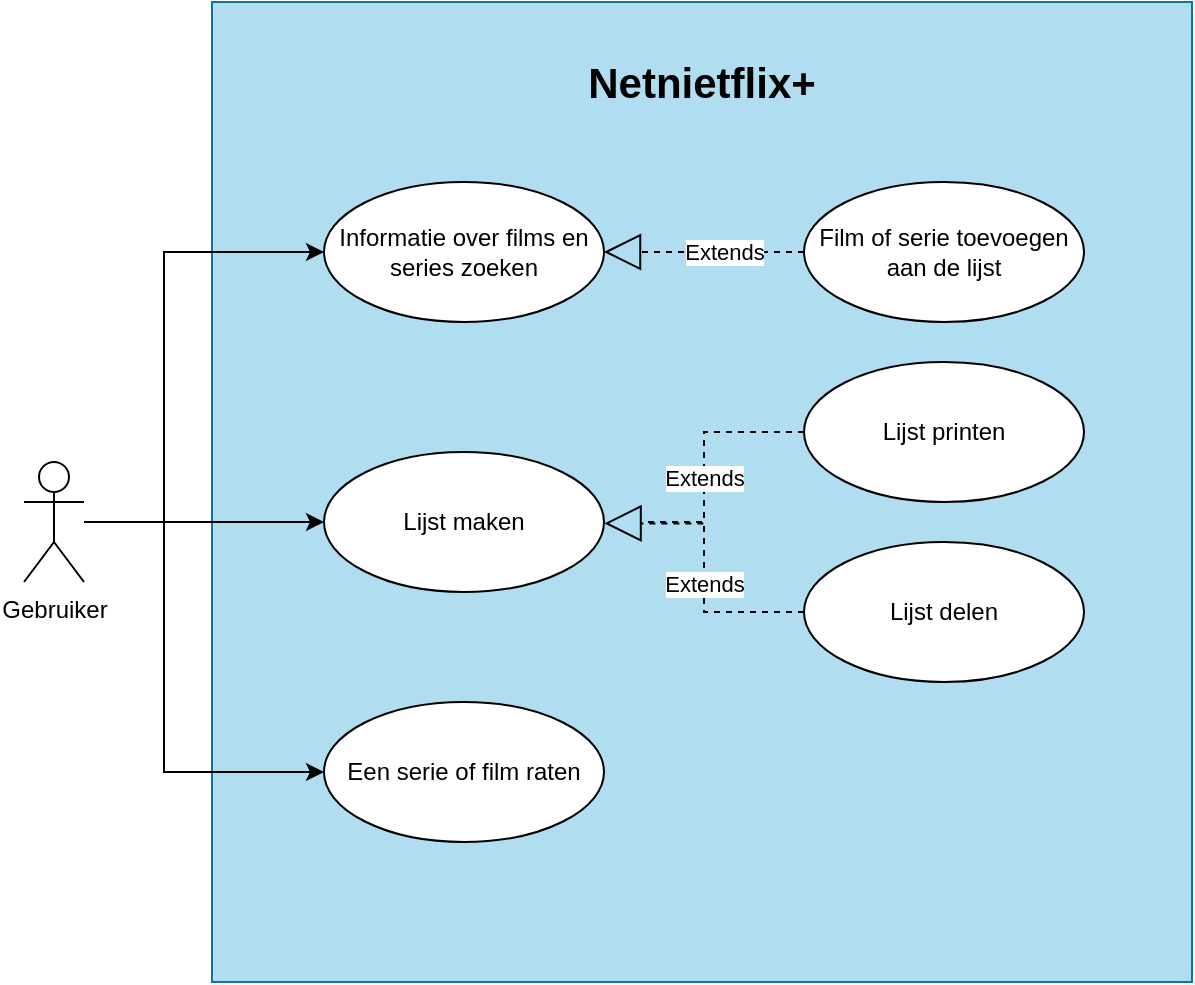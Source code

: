 <mxfile version="13.7.9" type="device"><diagram id="ba_Pi-uYkK5xsQhN7-iI" name="Page-1"><mxGraphModel dx="1205" dy="696" grid="1" gridSize="10" guides="1" tooltips="1" connect="1" arrows="1" fold="1" page="1" pageScale="1" pageWidth="827" pageHeight="1169" math="0" shadow="0"><root><mxCell id="0"/><mxCell id="1" parent="0"/><mxCell id="LXSzer9fISaFoLPkZWTG-2" value="" style="whiteSpace=wrap;html=1;aspect=fixed;fillColor=#b1ddf0;strokeColor=#10739e;" parent="1" vertex="1"><mxGeometry x="234" y="40" width="490" height="490" as="geometry"/></mxCell><mxCell id="LXSzer9fISaFoLPkZWTG-16" style="edgeStyle=orthogonalEdgeStyle;rounded=0;orthogonalLoop=1;jettySize=auto;html=1;endArrow=classic;endFill=1;" parent="1" source="LXSzer9fISaFoLPkZWTG-1" target="LXSzer9fISaFoLPkZWTG-7" edge="1"><mxGeometry relative="1" as="geometry"/></mxCell><mxCell id="LXSzer9fISaFoLPkZWTG-1" value="Gebruiker" style="shape=umlActor;verticalLabelPosition=bottom;verticalAlign=top;html=1;outlineConnect=0;" parent="1" vertex="1"><mxGeometry x="140" y="270" width="30" height="60" as="geometry"/></mxCell><mxCell id="LXSzer9fISaFoLPkZWTG-3" value="&lt;b&gt;&lt;font style=&quot;font-size: 21px&quot;&gt;Netnietflix+&lt;/font&gt;&lt;/b&gt;" style="text;html=1;strokeColor=none;fillColor=none;align=center;verticalAlign=middle;whiteSpace=wrap;rounded=0;" parent="1" vertex="1"><mxGeometry x="459" y="70" width="40" height="20" as="geometry"/></mxCell><mxCell id="LXSzer9fISaFoLPkZWTG-5" value="Informatie over films en series zoeken" style="ellipse;whiteSpace=wrap;html=1;" parent="1" vertex="1"><mxGeometry x="290" y="130" width="140" height="70" as="geometry"/></mxCell><mxCell id="LXSzer9fISaFoLPkZWTG-7" value="Lijst maken" style="ellipse;whiteSpace=wrap;html=1;" parent="1" vertex="1"><mxGeometry x="290" y="265" width="140" height="70" as="geometry"/></mxCell><mxCell id="LXSzer9fISaFoLPkZWTG-11" value="Lijst delen" style="ellipse;whiteSpace=wrap;html=1;" parent="1" vertex="1"><mxGeometry x="530" y="310" width="140" height="70" as="geometry"/></mxCell><mxCell id="LXSzer9fISaFoLPkZWTG-13" value="Lijst printen" style="ellipse;whiteSpace=wrap;html=1;" parent="1" vertex="1"><mxGeometry x="530" y="220" width="140" height="70" as="geometry"/></mxCell><mxCell id="LXSzer9fISaFoLPkZWTG-15" value="Extends" style="endArrow=block;endSize=16;endFill=0;html=1;dashed=1;edgeStyle=orthogonalEdgeStyle;entryX=1.002;entryY=0.51;entryDx=0;entryDy=0;entryPerimeter=0;rounded=0;" parent="1" source="LXSzer9fISaFoLPkZWTG-13" target="LXSzer9fISaFoLPkZWTG-7" edge="1"><mxGeometry width="160" relative="1" as="geometry"><mxPoint x="590" y="430" as="sourcePoint"/><mxPoint x="432" y="301" as="targetPoint"/><Array as="points"><mxPoint x="480" y="255"/><mxPoint x="480" y="301"/></Array></mxGeometry></mxCell><mxCell id="LXSzer9fISaFoLPkZWTG-17" value="Film of serie toevoegen aan de lijst" style="ellipse;whiteSpace=wrap;html=1;" parent="1" vertex="1"><mxGeometry x="530" y="130" width="140" height="70" as="geometry"/></mxCell><mxCell id="LXSzer9fISaFoLPkZWTG-18" value="Extends" style="endArrow=block;endSize=16;endFill=0;html=1;entryX=1;entryY=0.5;entryDx=0;entryDy=0;exitX=0;exitY=0.5;exitDx=0;exitDy=0;dashed=1;" parent="1" source="LXSzer9fISaFoLPkZWTG-17" target="LXSzer9fISaFoLPkZWTG-5" edge="1"><mxGeometry x="-0.2" width="160" relative="1" as="geometry"><mxPoint x="430" y="220" as="sourcePoint"/><mxPoint x="590" y="220" as="targetPoint"/><mxPoint as="offset"/></mxGeometry></mxCell><mxCell id="LXSzer9fISaFoLPkZWTG-19" value="Een serie of film raten" style="ellipse;whiteSpace=wrap;html=1;" parent="1" vertex="1"><mxGeometry x="290" y="390" width="140" height="70" as="geometry"/></mxCell><mxCell id="Pfeq7gXLEv4jxpnRmxLg-1" value="" style="endArrow=classic;html=1;entryX=0;entryY=0.5;entryDx=0;entryDy=0;edgeStyle=orthogonalEdgeStyle;rounded=0;" edge="1" parent="1" target="LXSzer9fISaFoLPkZWTG-5"><mxGeometry width="50" height="50" relative="1" as="geometry"><mxPoint x="170" y="300" as="sourcePoint"/><mxPoint x="210" y="180" as="targetPoint"/><Array as="points"><mxPoint x="210" y="300"/><mxPoint x="210" y="165"/></Array></mxGeometry></mxCell><mxCell id="Pfeq7gXLEv4jxpnRmxLg-2" value="" style="endArrow=classic;html=1;entryX=0;entryY=0.5;entryDx=0;entryDy=0;rounded=0;edgeStyle=orthogonalEdgeStyle;" edge="1" parent="1" target="LXSzer9fISaFoLPkZWTG-19"><mxGeometry width="50" height="50" relative="1" as="geometry"><mxPoint x="170" y="300" as="sourcePoint"/><mxPoint x="200" y="430" as="targetPoint"/><Array as="points"><mxPoint x="210" y="300"/><mxPoint x="210" y="425"/></Array></mxGeometry></mxCell><mxCell id="Pfeq7gXLEv4jxpnRmxLg-4" value="Extends" style="endArrow=none;endSize=16;endFill=0;html=1;dashed=1;edgeStyle=orthogonalEdgeStyle;rounded=0;exitX=0;exitY=0.5;exitDx=0;exitDy=0;" edge="1" parent="1" source="LXSzer9fISaFoLPkZWTG-11"><mxGeometry x="0.035" width="160" relative="1" as="geometry"><mxPoint x="540.0" y="265.034" as="sourcePoint"/><mxPoint x="450" y="300" as="targetPoint"/><Array as="points"><mxPoint x="480" y="345"/><mxPoint x="480" y="300"/></Array><mxPoint as="offset"/></mxGeometry></mxCell></root></mxGraphModel></diagram></mxfile>
